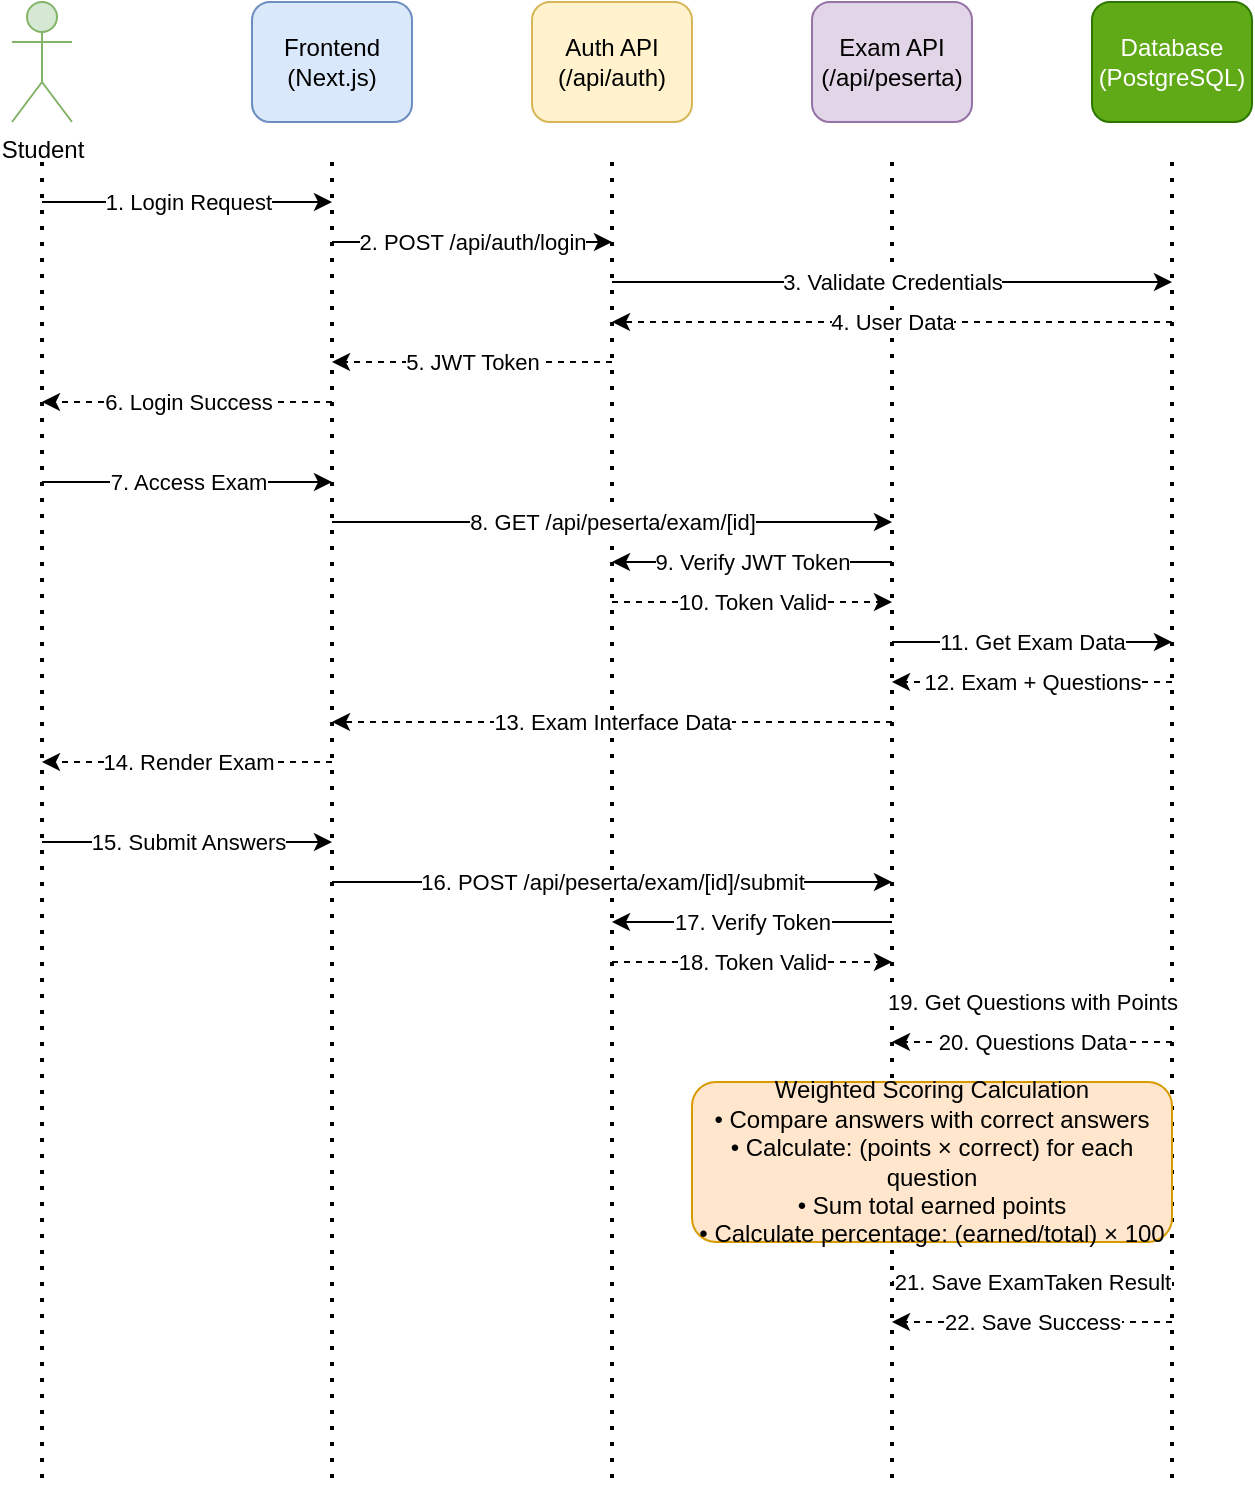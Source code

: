 <mxfile version="24.7.6" type="device">
  <diagram name="API Sequence Diagram" id="api-sequence">
    <mxGraphModel dx="1422" dy="754" grid="1" gridSize="10" guides="1" tooltips="1" connect="1" arrows="1" fold="1" page="1" pageScale="1" pageWidth="1169" pageHeight="827" math="0" shadow="0">
      <root>
        <mxCell id="0" />
        <mxCell id="1" parent="0" />
        
        <!-- Actors -->
        <mxCell id="student" value="Student" style="shape=umlActor;verticalLabelPosition=bottom;verticalAlign=top;html=1;outlineConnect=0;fillColor=#d5e8d4;strokeColor=#82b366;" vertex="1" parent="1">
          <mxGeometry x="80" y="40" width="30" height="60" as="geometry" />
        </mxCell>
        
        <mxCell id="frontend" value="Frontend&#xa;(Next.js)" style="rounded=1;whiteSpace=wrap;html=1;fillColor=#dae8fc;strokeColor=#6c8ebf;" vertex="1" parent="1">
          <mxGeometry x="200" y="40" width="80" height="60" as="geometry" />
        </mxCell>
        
        <mxCell id="auth-api" value="Auth API&#xa;(/api/auth)" style="rounded=1;whiteSpace=wrap;html=1;fillColor=#fff2cc;strokeColor=#d6b656;" vertex="1" parent="1">
          <mxGeometry x="340" y="40" width="80" height="60" as="geometry" />
        </mxCell>
        
        <mxCell id="exam-api" value="Exam API&#xa;(/api/peserta)" style="rounded=1;whiteSpace=wrap;html=1;fillColor=#e1d5e7;strokeColor=#9673a6;" vertex="1" parent="1">
          <mxGeometry x="480" y="40" width="80" height="60" as="geometry" />
        </mxCell>
        
        <mxCell id="database" value="Database&#xa;(PostgreSQL)" style="rounded=1;whiteSpace=wrap;html=1;fillColor=#60a917;strokeColor=#2d7600;fontColor=#ffffff;" vertex="1" parent="1">
          <mxGeometry x="620" y="40" width="80" height="60" as="geometry" />
        </mxCell>
        
        <!-- Lifelines -->
        <mxCell id="student-line" value="" style="endArrow=none;dashed=1;html=1;dashPattern=1 3;strokeWidth=2;rounded=0;" edge="1" parent="1">
          <mxGeometry width="50" height="50" relative="1" as="geometry">
            <mxPoint x="95" y="120" as="sourcePoint" />
            <mxPoint x="95" y="780" as="targetPoint" />
          </mxGeometry>
        </mxCell>
        
        <mxCell id="frontend-line" value="" style="endArrow=none;dashed=1;html=1;dashPattern=1 3;strokeWidth=2;rounded=0;" edge="1" parent="1">
          <mxGeometry width="50" height="50" relative="1" as="geometry">
            <mxPoint x="240" y="120" as="sourcePoint" />
            <mxPoint x="240" y="780" as="targetPoint" />
          </mxGeometry>
        </mxCell>
        
        <mxCell id="auth-line" value="" style="endArrow=none;dashed=1;html=1;dashPattern=1 3;strokeWidth=2;rounded=0;" edge="1" parent="1">
          <mxGeometry width="50" height="50" relative="1" as="geometry">
            <mxPoint x="380" y="120" as="sourcePoint" />
            <mxPoint x="380" y="780" as="targetPoint" />
          </mxGeometry>
        </mxCell>
        
        <mxCell id="exam-line" value="" style="endArrow=none;dashed=1;html=1;dashPattern=1 3;strokeWidth=2;rounded=0;" edge="1" parent="1">
          <mxGeometry width="50" height="50" relative="1" as="geometry">
            <mxPoint x="520" y="120" as="sourcePoint" />
            <mxPoint x="520" y="780" as="targetPoint" />
          </mxGeometry>
        </mxCell>
        
        <mxCell id="db-line" value="" style="endArrow=none;dashed=1;html=1;dashPattern=1 3;strokeWidth=2;rounded=0;" edge="1" parent="1">
          <mxGeometry width="50" height="50" relative="1" as="geometry">
            <mxPoint x="660" y="120" as="sourcePoint" />
            <mxPoint x="660" y="780" as="targetPoint" />
          </mxGeometry>
        </mxCell>
        
        <!-- Authentication Flow -->
        <mxCell id="seq1" value="1. Login Request" style="endArrow=classic;html=1;rounded=0;" edge="1" parent="1">
          <mxGeometry width="50" height="50" relative="1" as="geometry">
            <mxPoint x="95" y="140" as="sourcePoint" />
            <mxPoint x="240" y="140" as="targetPoint" />
          </mxGeometry>
        </mxCell>
        
        <mxCell id="seq2" value="2. POST /api/auth/login" style="endArrow=classic;html=1;rounded=0;" edge="1" parent="1">
          <mxGeometry width="50" height="50" relative="1" as="geometry">
            <mxPoint x="240" y="160" as="sourcePoint" />
            <mxPoint x="380" y="160" as="targetPoint" />
          </mxGeometry>
        </mxCell>
        
        <mxCell id="seq3" value="3. Validate Credentials" style="endArrow=classic;html=1;rounded=0;" edge="1" parent="1">
          <mxGeometry width="50" height="50" relative="1" as="geometry">
            <mxPoint x="380" y="180" as="sourcePoint" />
            <mxPoint x="660" y="180" as="targetPoint" />
          </mxGeometry>
        </mxCell>
        
        <mxCell id="seq4" value="4. User Data" style="endArrow=classic;html=1;rounded=0;dashed=1;" edge="1" parent="1">
          <mxGeometry width="50" height="50" relative="1" as="geometry">
            <mxPoint x="660" y="200" as="sourcePoint" />
            <mxPoint x="380" y="200" as="targetPoint" />
          </mxGeometry>
        </mxCell>
        
        <mxCell id="seq5" value="5. JWT Token" style="endArrow=classic;html=1;rounded=0;dashed=1;" edge="1" parent="1">
          <mxGeometry width="50" height="50" relative="1" as="geometry">
            <mxPoint x="380" y="220" as="sourcePoint" />
            <mxPoint x="240" y="220" as="targetPoint" />
          </mxGeometry>
        </mxCell>
        
        <mxCell id="seq6" value="6. Login Success" style="endArrow=classic;html=1;rounded=0;dashed=1;" edge="1" parent="1">
          <mxGeometry width="50" height="50" relative="1" as="geometry">
            <mxPoint x="240" y="240" as="sourcePoint" />
            <mxPoint x="95" y="240" as="targetPoint" />
          </mxGeometry>
        </mxCell>
        
        <!-- Exam Access Flow -->
        <mxCell id="seq7" value="7. Access Exam" style="endArrow=classic;html=1;rounded=0;" edge="1" parent="1">
          <mxGeometry width="50" height="50" relative="1" as="geometry">
            <mxPoint x="95" y="280" as="sourcePoint" />
            <mxPoint x="240" y="280" as="targetPoint" />
          </mxGeometry>
        </mxCell>
        
        <mxCell id="seq8" value="8. GET /api/peserta/exam/[id]" style="endArrow=classic;html=1;rounded=0;" edge="1" parent="1">
          <mxGeometry width="50" height="50" relative="1" as="geometry">
            <mxPoint x="240" y="300" as="sourcePoint" />
            <mxPoint x="520" y="300" as="targetPoint" />
          </mxGeometry>
        </mxCell>
        
        <mxCell id="seq9" value="9. Verify JWT Token" style="endArrow=classic;html=1;rounded=0;" edge="1" parent="1">
          <mxGeometry width="50" height="50" relative="1" as="geometry">
            <mxPoint x="520" y="320" as="sourcePoint" />
            <mxPoint x="380" y="320" as="targetPoint" />
          </mxGeometry>
        </mxCell>
        
        <mxCell id="seq10" value="10. Token Valid" style="endArrow=classic;html=1;rounded=0;dashed=1;" edge="1" parent="1">
          <mxGeometry width="50" height="50" relative="1" as="geometry">
            <mxPoint x="380" y="340" as="sourcePoint" />
            <mxPoint x="520" y="340" as="targetPoint" />
          </mxGeometry>
        </mxCell>
        
        <mxCell id="seq11" value="11. Get Exam Data" style="endArrow=classic;html=1;rounded=0;" edge="1" parent="1">
          <mxGeometry width="50" height="50" relative="1" as="geometry">
            <mxPoint x="520" y="360" as="sourcePoint" />
            <mxPoint x="660" y="360" as="targetPoint" />
          </mxGeometry>
        </mxCell>
        
        <mxCell id="seq12" value="12. Exam + Questions" style="endArrow=classic;html=1;rounded=0;dashed=1;" edge="1" parent="1">
          <mxGeometry width="50" height="50" relative="1" as="geometry">
            <mxPoint x="660" y="380" as="sourcePoint" />
            <mxPoint x="520" y="380" as="targetPoint" />
          </mxGeometry>
        </mxCell>
        
        <mxCell id="seq13" value="13. Exam Interface Data" style="endArrow=classic;html=1;rounded=0;dashed=1;" edge="1" parent="1">
          <mxGeometry width="50" height="50" relative="1" as="geometry">
            <mxPoint x="520" y="400" as="sourcePoint" />
            <mxPoint x="240" y="400" as="targetPoint" />
          </mxGeometry>
        </mxCell>
        
        <mxCell id="seq14" value="14. Render Exam" style="endArrow=classic;html=1;rounded=0;dashed=1;" edge="1" parent="1">
          <mxGeometry width="50" height="50" relative="1" as="geometry">
            <mxPoint x="240" y="420" as="sourcePoint" />
            <mxPoint x="95" y="420" as="targetPoint" />
          </mxGeometry>
        </mxCell>
        
        <!-- Answer Submission Flow -->
        <mxCell id="seq15" value="15. Submit Answers" style="endArrow=classic;html=1;rounded=0;" edge="1" parent="1">
          <mxGeometry width="50" height="50" relative="1" as="geometry">
            <mxPoint x="95" y="460" as="sourcePoint" />
            <mxPoint x="240" y="460" as="targetPoint" />
          </mxGeometry>
        </mxCell>
        
        <mxCell id="seq16" value="16. POST /api/peserta/exam/[id]/submit" style="endArrow=classic;html=1;rounded=0;" edge="1" parent="1">
          <mxGeometry width="50" height="50" relative="1" as="geometry">
            <mxPoint x="240" y="480" as="sourcePoint" />
            <mxPoint x="520" y="480" as="targetPoint" />
          </mxGeometry>
        </mxCell>
        
        <mxCell id="seq17" value="17. Verify Token" style="endArrow=classic;html=1;rounded=0;" edge="1" parent="1">
          <mxGeometry width="50" height="50" relative="1" as="geometry">
            <mxPoint x="520" y="500" as="sourcePoint" />
            <mxPoint x="380" y="500" as="targetPoint" />
          </mxGeometry>
        </mxCell>
        
        <mxCell id="seq18" value="18. Token Valid" style="endArrow=classic;html=1;rounded=0;dashed=1;" edge="1" parent="1">
          <mxGeometry width="50" height="50" relative="1" as="geometry">
            <mxPoint x="380" y="520" as="sourcePoint" />
            <mxPoint x="520" y="520" as="targetPoint" />
          </mxGeometry>
        </mxCell>
        
        <mxCell id="seq19" value="19. Get Questions with Points" style="endArrow=classic;html=1;rounded=0;" edge="1" parent="1">
          <mxGeometry width="50" height="50" relative="1" as="geometry">
            <mxPoint x="520" y="540" as="sourcePoint" />
            <mxPoint x="660" y="540" as="targetPoint" />
          </mxGeometry>
        </mxCell>
        
        <mxCell id="seq20" value="20. Questions Data" style="endArrow=classic;html=1;rounded=0;dashed=1;" edge="1" parent="1">
          <mxGeometry width="50" height="50" relative="1" as="geometry">
            <mxPoint x="660" y="560" as="sourcePoint" />
            <mxPoint x="520" y="560" as="targetPoint" />
          </mxGeometry>
        </mxCell>
        
        <!-- Weighted Scoring Calculation -->
        <mxCell id="calc-box" value="Weighted Scoring Calculation&#xa;• Compare answers with correct answers&#xa;• Calculate: (points × correct) for each question&#xa;• Sum total earned points&#xa;• Calculate percentage: (earned/total) × 100" style="rounded=1;whiteSpace=wrap;html=1;fillColor=#ffe6cc;strokeColor=#d79b00;" vertex="1" parent="1">
          <mxGeometry x="420" y="580" width="240" height="80" as="geometry" />
        </mxCell>
        
        <mxCell id="seq21" value="21. Save ExamTaken Result" style="endArrow=classic;html=1;rounded=0;" edge="1" parent="1">
          <mxGeometry width="50" height="50" relative="1" as="geometry">
            <mxPoint x="520" y="680" as="sourcePoint" />
            <mxPoint x="660" y="680" as="targetPoint" />
          </mxGeometry>
        </mxCell>
        
        <mxCell id="seq22" value="22. Save Success" style="endArrow=classic;html=1;rounded=0;dashed=1;" edge="1" parent="1">
          <mxGeometry width="50" height="50" relative="1" as="geometry">
            <mxPoint x="660" y="700" as="sourcePoint" />
            <mxPoint x="520" y="700" as="targetPoint" />
          </mxGeometry>
        </mxCell>
        
        <mxCell id="seq23" value="23. Score & Results" style="endArrow=classic;html=1;rounded=0;dashed=1;" edge="1" parent="1">
          <mxGeometry width="50" height="50" relative="1" as="geometry">
            <mxPoint x="520" y="720" as="sourcePoint" />
            <mxPoint x="240" y="720" as="targetPoint" />
          </mxGeometry>
        </mxCell>
        
        <mxCell id="seq24" value="24. Display Results" style="endArrow=classic;html=1;rounded=0;dashed=1;" edge="1" parent="1">
          <mxGeometry width="50" height="50" relative="1" as="geometry">
            <mxPoint x="240" y="740" as="sourcePoint" />
            <mxPoint x="95" y="740" as="targetPoint" />
          </mxGeometry>
        </mxCell>
        
        <!-- Title -->
        <mxCell id="title" value="API Sequence Diagram - Student Exam Flow with Weighted Scoring" style="text;html=1;strokeColor=none;fillColor=none;align=center;verticalAlign=middle;whiteSpace=wrap;rounded=0;fontSize=16;fontStyle=1;" vertex="1" parent="1">
          <mxGeometry x="250" y="800" width="500" height="30" as="geometry" />
        </mxCell>
        
        <!-- Phase Labels -->
        <mxCell id="phase1" value="Authentication Phase" style="text;html=1;strokeColor=none;fillColor=#fff2cc;align=center;verticalAlign=middle;whiteSpace=wrap;rounded=1;fontStyle=1;" vertex="1" parent="1">
          <mxGeometry x="750" y="140" width="140" height="30" as="geometry" />
        </mxCell>
        
        <mxCell id="phase2" value="Exam Access Phase" style="text;html=1;strokeColor=none;fillColor=#dae8fc;align=center;verticalAlign=middle;whiteSpace=wrap;rounded=1;fontStyle=1;" vertex="1" parent="1">
          <mxGeometry x="750" y="280" width="140" height="30" as="geometry" />
        </mxCell>
        
        <mxCell id="phase3" value="Submission & Scoring Phase" style="text;html=1;strokeColor=none;fillColor=#d5e8d4;align=center;verticalAlign=middle;whiteSpace=wrap;rounded=1;fontStyle=1;" vertex="1" parent="1">
          <mxGeometry x="750" y="460" width="140" height="30" as="geometry" />
        </mxCell>
        
      </root>
    </mxGraphModel>
  </diagram>
</mxfile>
